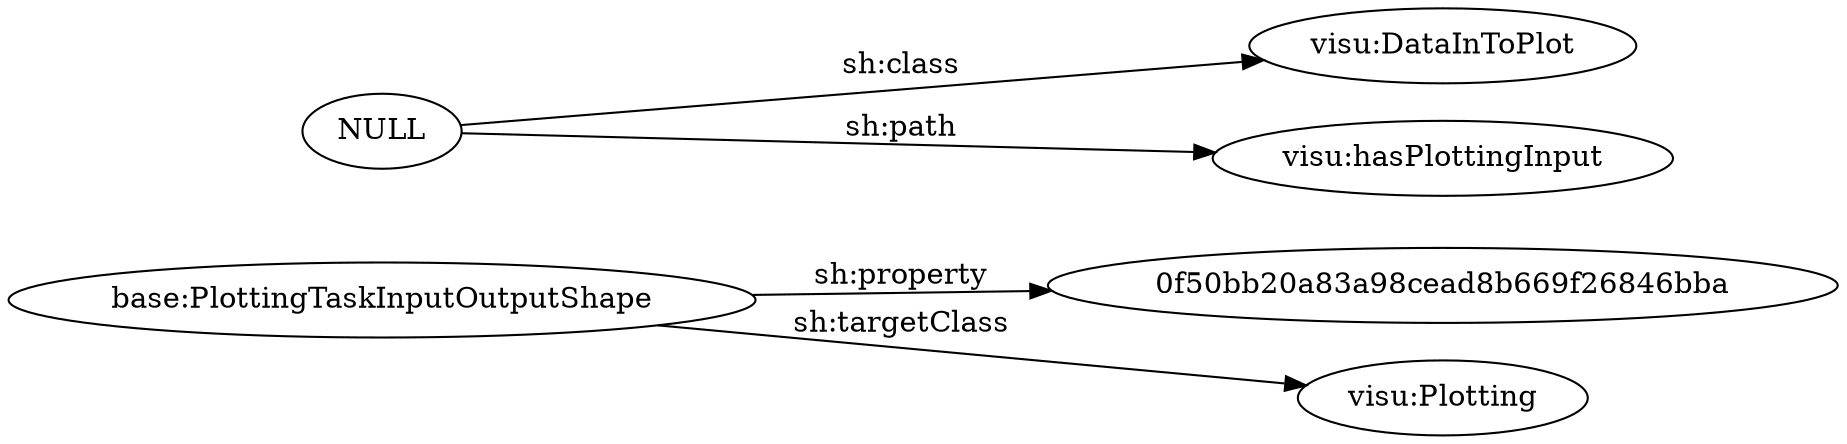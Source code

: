 digraph ar2dtool_diagram { 
rankdir=LR;
size="1501"
	"base:PlottingTaskInputOutputShape" -> "0f50bb20a83a98cead8b669f26846bba" [ label = "sh:property" ];
	"base:PlottingTaskInputOutputShape" -> "visu:Plotting" [ label = "sh:targetClass" ];
	"NULL" -> "visu:DataInToPlot" [ label = "sh:class" ];
	"NULL" -> "visu:hasPlottingInput" [ label = "sh:path" ];

}
